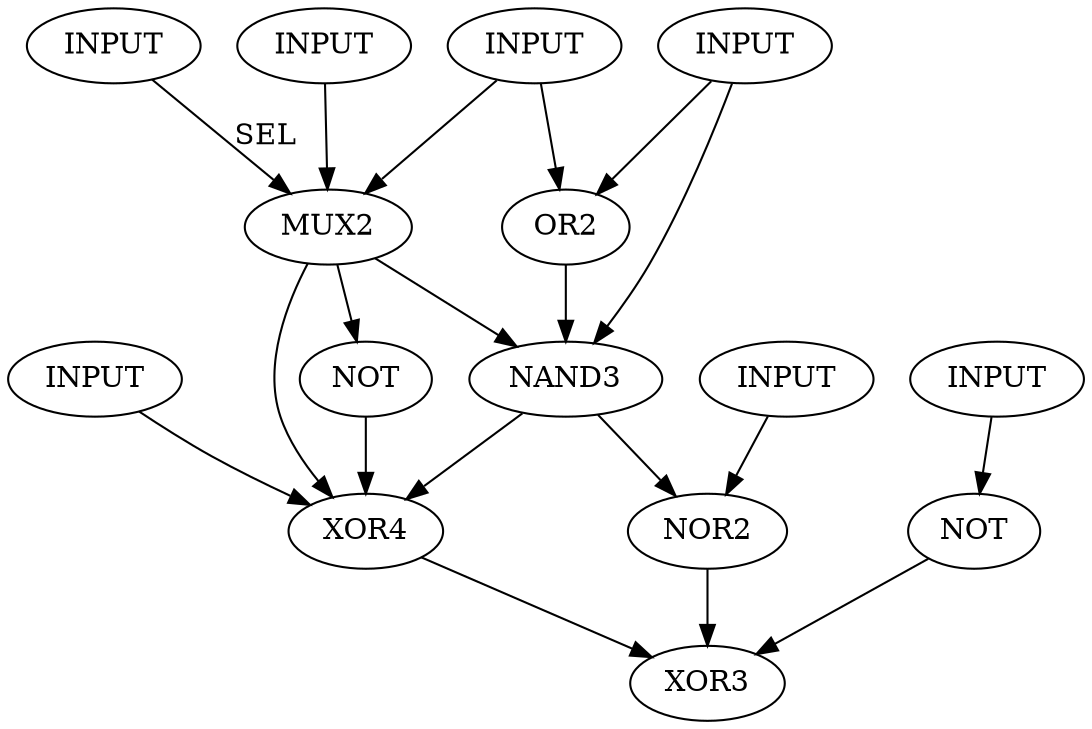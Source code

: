 digraph circuit

{


in1[label="INPUT"];
in2[label="INPUT"];
in3[label="INPUT"];
in4[label="INPUT"];
in5[label="INPUT"];
in6[label="INPUT"];
in7[label="INPUT"];

a[label="MUX2"];
b[label="OR2"];
c[label="NOT"];
d[label="NAND3"];
e[label="XOR4"];
f[label="NOR2"];
g[label="NOT"];
h[label="XOR3"];

in1->a[label="SEL"];
in2->a;
in3->a;
in3->b;
in4->b;
in4->d;
in5->e;
in6->f;
in7->g;

a->c;
a->e;
a->d;

b->d;
c->e;
d->e;
d->f;
e->h;
f->h;
g->h;

}
